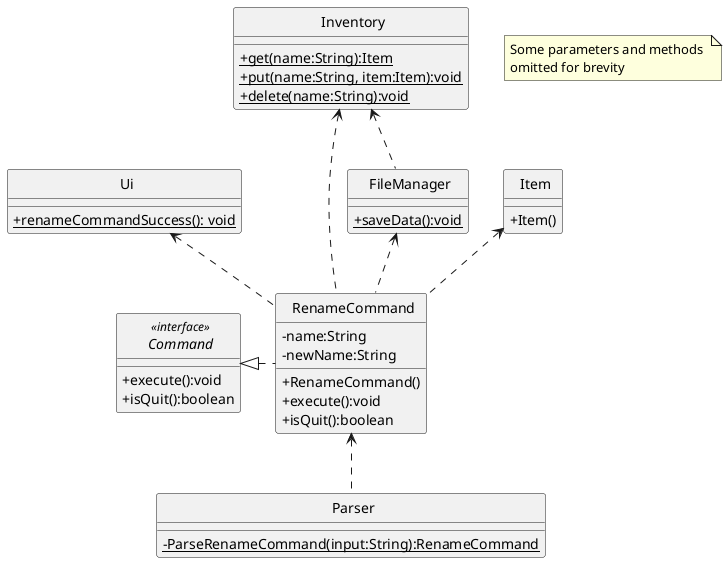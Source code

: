 @startuml
'https://plantuml.com/class-diagram
skinparam classAttributeIconSize 0
skinparam CircledCharacterFontSize 0
skinparam CircledCharacterRadius 0

interface Command
class Ui
class Inventory
class Item
class RenameCommand
class Parser
class FileManager

RenameCommand <.. Parser
Command <|. RenameCommand
Ui <.. RenameCommand
Inventory <.. RenameCommand
Item <.. RenameCommand
FileManager <.. RenameCommand
Inventory <.. FileManager

interface Command <<interface>> {
    +execute():void
    +isQuit():boolean
}

class RenameCommand {
    -name:String
    -newName:String
    +RenameCommand()
    +execute():void
    +isQuit():boolean
}

class Item {
    +Item()
}

class Ui {
    {static}+renameCommandSuccess(): void
}

class Parser {
    {static}-ParseRenameCommand(input:String):RenameCommand
}

class Inventory {
    {static}+get(name:String):Item
    {static}+put(name:String, item:Item):void
    {static}+delete(name:String):void
}

class FileManager {
    {static}+saveData():void
}

note "Some parameters and methods \nomitted for brevity" as n1

@enduml

@startuml
hide footbox
participant "SuperTracker" as SuperTracker <<class>> #f5e3a9
participant ":RenameCommand" as RenameCommand #cbf7f4
participant "FileManager" as FileManager <<class>> #bcf7cf
participant "Inventory" as Inventory <<class>> #d5eac2
participant "Ui" as Ui <<class>> #e5c2ea
participant "oldItem:Item" as Item #fbffb2

SuperTracker -> RenameCommand : execute()
activate RenameCommand #cbf7f4

RenameCommand -> Inventory : get(name:String)
activate Inventory #d5eac2
Inventory --> RenameCommand : oldItem:Item
deactivate Inventory

RenameCommand -> Item: getQuantity()
activate Item #fbffb2
Item --> RenameCommand: quantity
deactivate Item

RenameCommand -> Item: getPrice()
activate Item #fbffb2
Item --> RenameCommand: price
deactivate Item

RenameCommand -> Item: getExpiryDate()
activate Item #fbffb2
Item --> RenameCommand: expiryDate
deactivate Item

RenameCommand -> Inventory : delete(name:String)
activate Inventory #d5eac2
Inventory --> RenameCommand
deactivate Inventory

RenameCommand -> Inventory : put(newName:String, newItem:Item)
activate Inventory #d5eac2
Inventory --> RenameCommand
deactivate Inventory

RenameCommand -> Ui : renameCommandSuccess(item:Item)
activate Ui #e5c2ea
Ui --> RenameCommand
deactivate Ui

RenameCommand -> FileManager : saveData()
activate FileManager #bcf7cf
FileManager --> RenameCommand
deactivate FileManager

RenameCommand --> SuperTracker
deactivate RenameCommand
@enduml